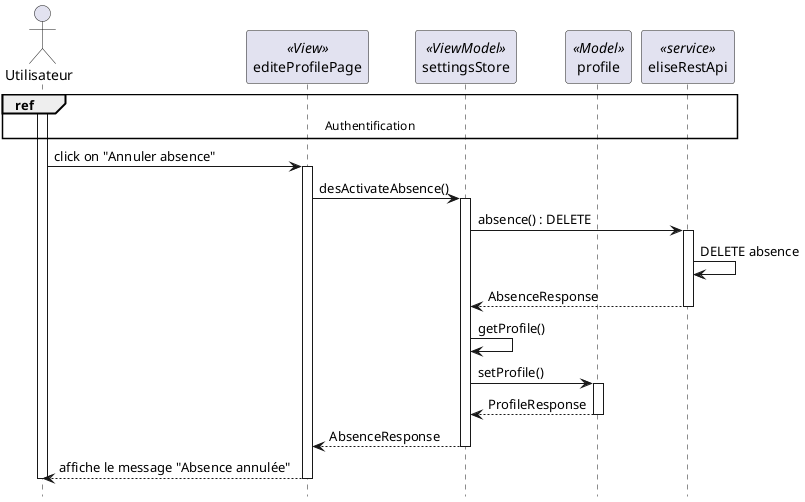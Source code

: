 @startuml sequence_annuler_absence

hide footbox


actor "Utilisateur" as user
participant "editeProfilePage" as editeProfilePage << View >>
participant "settingsStore" as settingsStore << ViewModel >>
participant "profile" as profile << Model >>
participant "eliseRestApi" as eliseRestApi << service >>

ref over user,editeProfilePage,eliseRestApi,profile,settingsStore : Authentification

activate user
user -> editeProfilePage : click on "Annuler absence"
activate editeProfilePage
editeProfilePage -> settingsStore : desActivateAbsence()
activate settingsStore
settingsStore -> eliseRestApi : absence() : DELETE
activate eliseRestApi
eliseRestApi -> eliseRestApi : DELETE absence
eliseRestApi --> settingsStore : AbsenceResponse
deactivate eliseRestApi
settingsStore -> settingsStore : getProfile()
settingsStore -> profile : setProfile()
activate profile
profile --> settingsStore : ProfileResponse
deactivate profile
settingsStore --> editeProfilePage : AbsenceResponse
deactivate settingsStore
editeProfilePage --> user : affiche le message "Absence annulée"
deactivate editeProfilePage



deactivate user
 